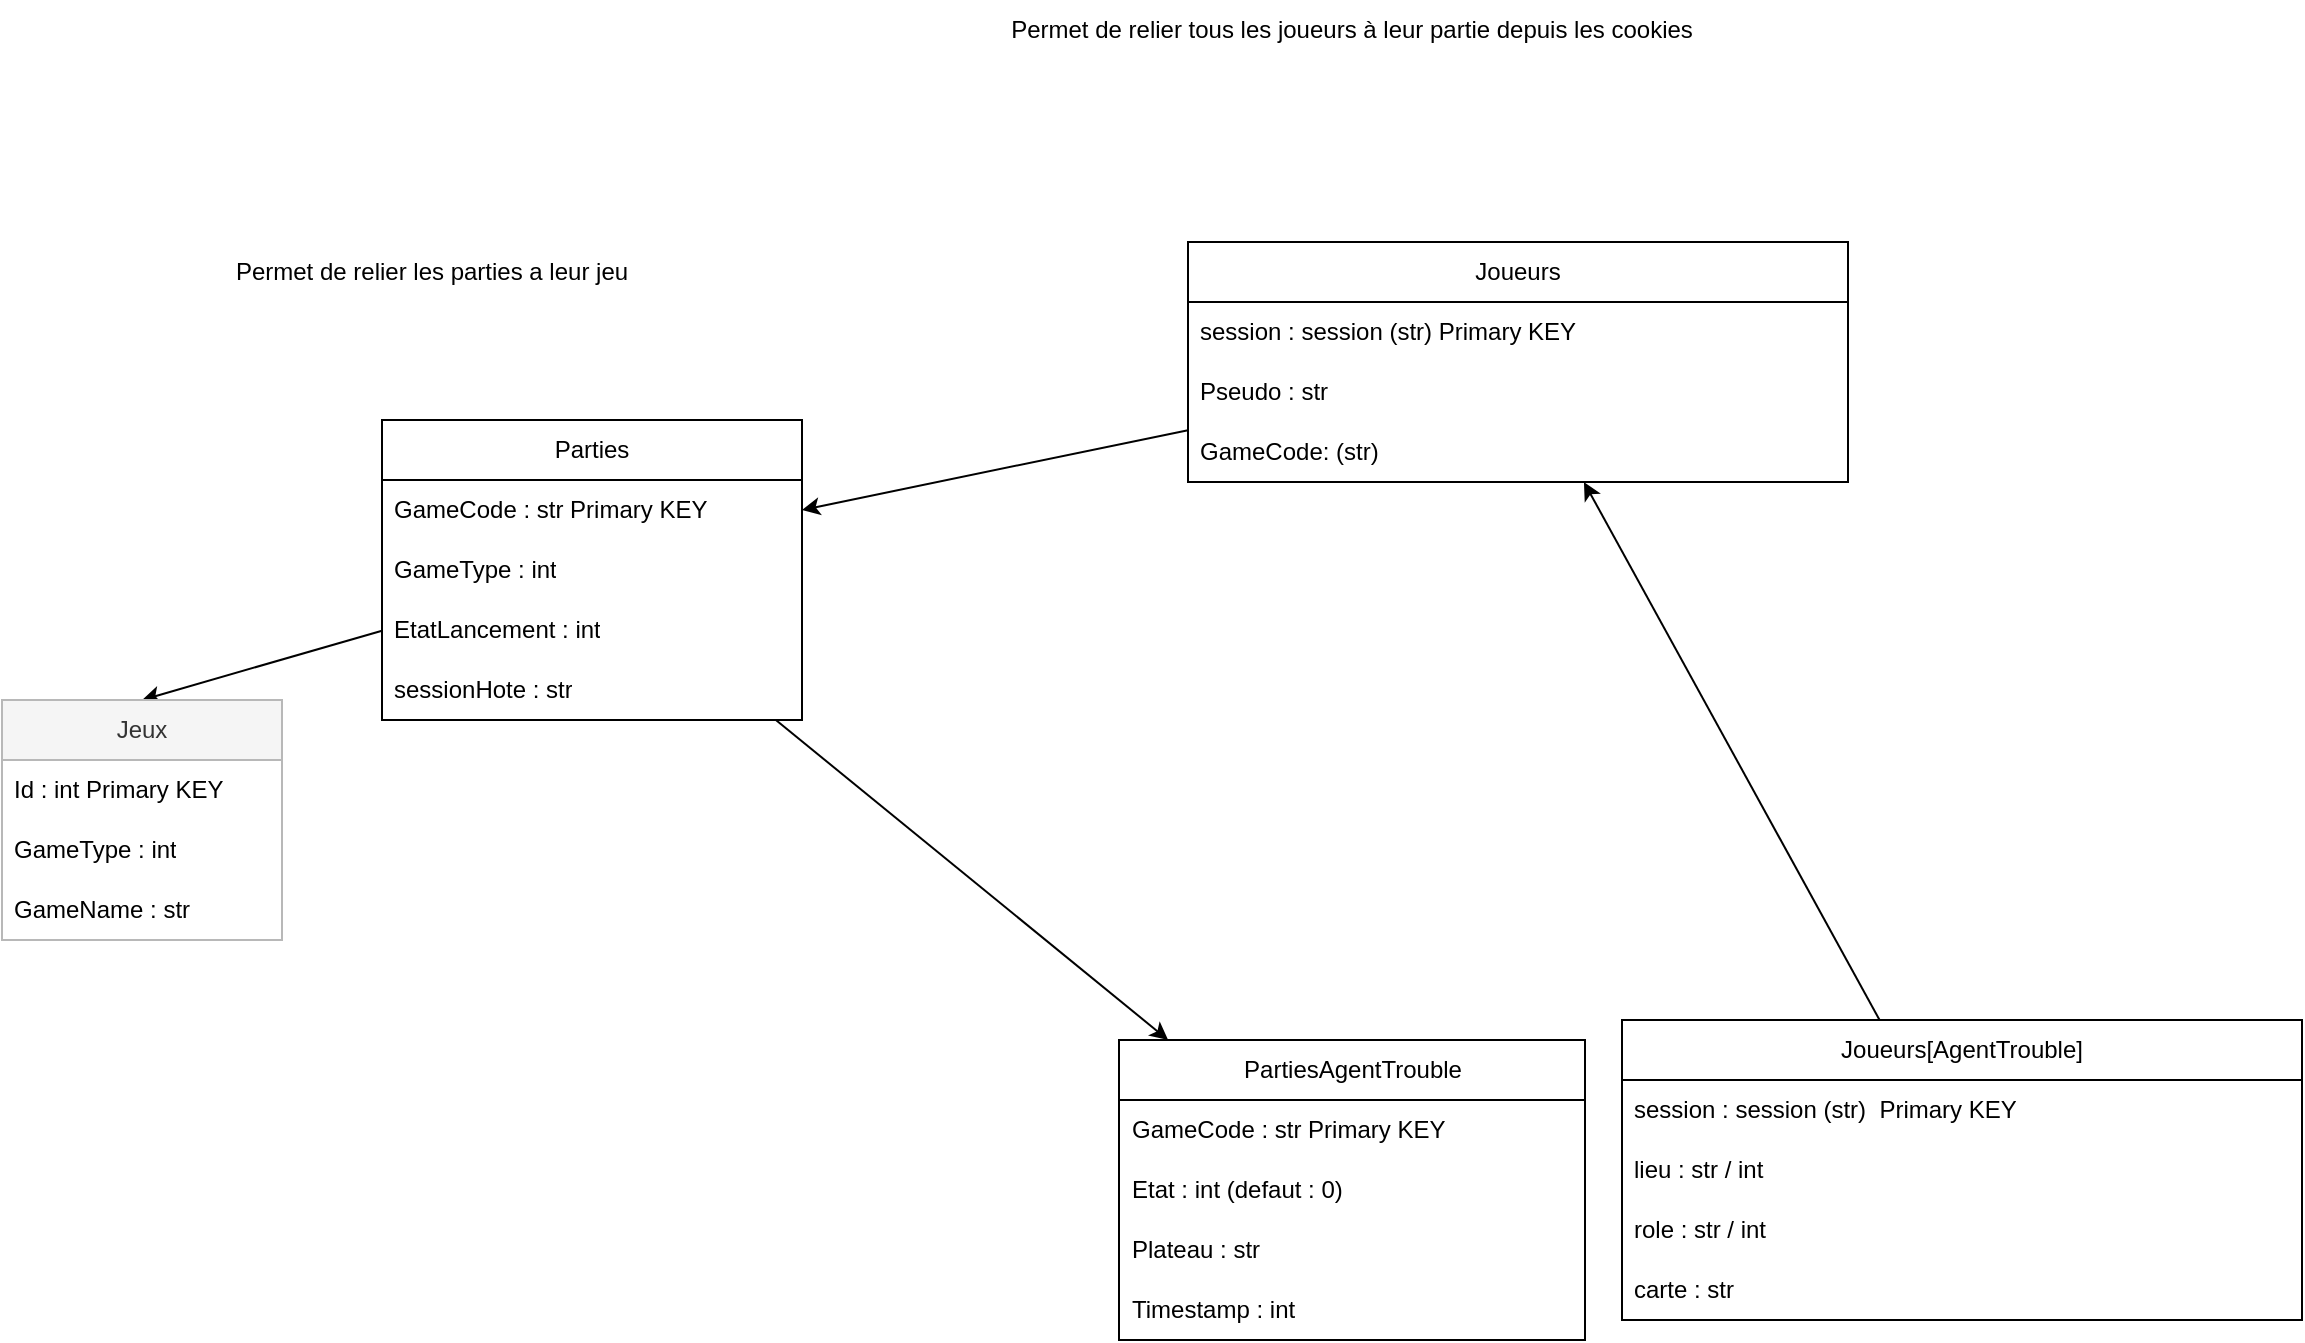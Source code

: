 <mxfile>
    <diagram id="Tv6J48aoiLz4QsXz_irJ" name="Page-1">
        <mxGraphModel dx="3156" dy="1982" grid="1" gridSize="10" guides="1" tooltips="1" connect="1" arrows="1" fold="1" page="1" pageScale="1" pageWidth="827" pageHeight="1169" math="0" shadow="0">
            <root>
                <mxCell id="0"/>
                <mxCell id="1" parent="0"/>
                <mxCell id="35" style="edgeStyle=none;html=1;entryX=0.5;entryY=0;entryDx=0;entryDy=0;" parent="1" source="26" target="30" edge="1">
                    <mxGeometry relative="1" as="geometry"/>
                </mxCell>
                <mxCell id="74" style="edgeStyle=none;html=1;" parent="1" source="26" target="36" edge="1">
                    <mxGeometry relative="1" as="geometry"/>
                </mxCell>
                <mxCell id="26" value="Parties" style="swimlane;fontStyle=0;childLayout=stackLayout;horizontal=1;startSize=30;horizontalStack=0;resizeParent=1;resizeParentMax=0;resizeLast=0;collapsible=1;marginBottom=0;whiteSpace=wrap;html=1;" parent="1" vertex="1">
                    <mxGeometry x="-830" y="-600" width="210" height="150" as="geometry"/>
                </mxCell>
                <mxCell id="28" value="GameCode : str&amp;nbsp;&lt;span style=&quot;color: rgb(0, 0, 0);&quot;&gt;Primary KEY&lt;/span&gt;" style="text;strokeColor=none;fillColor=none;align=left;verticalAlign=middle;spacingLeft=4;spacingRight=4;overflow=hidden;points=[[0,0.5],[1,0.5]];portConstraint=eastwest;rotatable=0;whiteSpace=wrap;html=1;" parent="26" vertex="1">
                    <mxGeometry y="30" width="210" height="30" as="geometry"/>
                </mxCell>
                <mxCell id="75" value="GameType : int" style="text;strokeColor=none;fillColor=none;align=left;verticalAlign=middle;spacingLeft=4;spacingRight=4;overflow=hidden;points=[[0,0.5],[1,0.5]];portConstraint=eastwest;rotatable=0;whiteSpace=wrap;html=1;" vertex="1" parent="26">
                    <mxGeometry y="60" width="210" height="30" as="geometry"/>
                </mxCell>
                <mxCell id="76" value="EtatLancement : int" style="text;strokeColor=none;fillColor=none;align=left;verticalAlign=middle;spacingLeft=4;spacingRight=4;overflow=hidden;points=[[0,0.5],[1,0.5]];portConstraint=eastwest;rotatable=0;whiteSpace=wrap;html=1;" vertex="1" parent="26">
                    <mxGeometry y="90" width="210" height="30" as="geometry"/>
                </mxCell>
                <mxCell id="29" value="sessionHote : str" style="text;strokeColor=none;fillColor=none;align=left;verticalAlign=middle;spacingLeft=4;spacingRight=4;overflow=hidden;points=[[0,0.5],[1,0.5]];portConstraint=eastwest;rotatable=0;whiteSpace=wrap;html=1;" parent="26" vertex="1">
                    <mxGeometry y="120" width="210" height="30" as="geometry"/>
                </mxCell>
                <mxCell id="30" value="Jeux" style="swimlane;fontStyle=0;childLayout=stackLayout;horizontal=1;startSize=30;horizontalStack=0;resizeParent=1;resizeParentMax=0;resizeLast=0;collapsible=1;marginBottom=0;whiteSpace=wrap;html=1;fillColor=#f5f5f5;fontColor=#333333;strokeColor=light-dark(#b8b8b8, #959595);" parent="1" vertex="1">
                    <mxGeometry x="-1020" y="-460" width="140" height="120" as="geometry"/>
                </mxCell>
                <mxCell id="31" value="Id : int&amp;nbsp;&lt;span style=&quot;color: rgb(0, 0, 0);&quot;&gt;Primary KEY&lt;/span&gt;" style="text;strokeColor=none;fillColor=none;align=left;verticalAlign=middle;spacingLeft=4;spacingRight=4;overflow=hidden;points=[[0,0.5],[1,0.5]];portConstraint=eastwest;rotatable=0;whiteSpace=wrap;html=1;" parent="30" vertex="1">
                    <mxGeometry y="30" width="140" height="30" as="geometry"/>
                </mxCell>
                <mxCell id="32" value="GameType : int" style="text;strokeColor=none;fillColor=none;align=left;verticalAlign=middle;spacingLeft=4;spacingRight=4;overflow=hidden;points=[[0,0.5],[1,0.5]];portConstraint=eastwest;rotatable=0;whiteSpace=wrap;html=1;" parent="30" vertex="1">
                    <mxGeometry y="60" width="140" height="30" as="geometry"/>
                </mxCell>
                <mxCell id="33" value="GameName : str" style="text;strokeColor=none;fillColor=none;align=left;verticalAlign=middle;spacingLeft=4;spacingRight=4;overflow=hidden;points=[[0,0.5],[1,0.5]];portConstraint=eastwest;rotatable=0;whiteSpace=wrap;html=1;" parent="30" vertex="1">
                    <mxGeometry y="90" width="140" height="30" as="geometry"/>
                </mxCell>
                <mxCell id="36" value="PartiesAgentTrouble" style="swimlane;fontStyle=0;childLayout=stackLayout;horizontal=1;startSize=30;horizontalStack=0;resizeParent=1;resizeParentMax=0;resizeLast=0;collapsible=1;marginBottom=0;whiteSpace=wrap;html=1;" parent="1" vertex="1">
                    <mxGeometry x="-461.5" y="-290" width="233" height="150" as="geometry"/>
                </mxCell>
                <mxCell id="38" value="GameCode : str&amp;nbsp;&lt;span style=&quot;color: rgb(0, 0, 0);&quot;&gt;Primary KEY&lt;/span&gt;" style="text;strokeColor=none;fillColor=none;align=left;verticalAlign=middle;spacingLeft=4;spacingRight=4;overflow=hidden;points=[[0,0.5],[1,0.5]];portConstraint=eastwest;rotatable=0;whiteSpace=wrap;html=1;" parent="36" vertex="1">
                    <mxGeometry y="30" width="233" height="30" as="geometry"/>
                </mxCell>
                <mxCell id="69" value="Etat : int (defaut : 0)" style="text;strokeColor=none;fillColor=none;align=left;verticalAlign=middle;spacingLeft=4;spacingRight=4;overflow=hidden;points=[[0,0.5],[1,0.5]];portConstraint=eastwest;rotatable=0;whiteSpace=wrap;html=1;" parent="36" vertex="1">
                    <mxGeometry y="60" width="233" height="30" as="geometry"/>
                </mxCell>
                <mxCell id="39" value="Plateau : str" style="text;strokeColor=none;fillColor=none;align=left;verticalAlign=middle;spacingLeft=4;spacingRight=4;overflow=hidden;points=[[0,0.5],[1,0.5]];portConstraint=eastwest;rotatable=0;whiteSpace=wrap;html=1;" parent="36" vertex="1">
                    <mxGeometry y="90" width="233" height="30" as="geometry"/>
                </mxCell>
                <mxCell id="68" value="Timestamp : int" style="text;strokeColor=none;fillColor=none;align=left;verticalAlign=middle;spacingLeft=4;spacingRight=4;overflow=hidden;points=[[0,0.5],[1,0.5]];portConstraint=eastwest;rotatable=0;whiteSpace=wrap;html=1;" parent="36" vertex="1">
                    <mxGeometry y="120" width="233" height="30" as="geometry"/>
                </mxCell>
                <mxCell id="73" style="edgeStyle=none;html=1;" parent="1" source="44" target="57" edge="1">
                    <mxGeometry relative="1" as="geometry"/>
                </mxCell>
                <mxCell id="44" value="Joueurs[AgentTrouble]" style="swimlane;fontStyle=0;childLayout=stackLayout;horizontal=1;startSize=30;horizontalStack=0;resizeParent=1;resizeParentMax=0;resizeLast=0;collapsible=1;marginBottom=0;whiteSpace=wrap;html=1;" parent="1" vertex="1">
                    <mxGeometry x="-210" y="-300" width="340" height="150" as="geometry"/>
                </mxCell>
                <mxCell id="72" value="session : session (str)&amp;nbsp;&amp;nbsp;&lt;span style=&quot;color: rgb(0, 0, 0);&quot;&gt;Primary KEY&lt;/span&gt;" style="text;strokeColor=none;fillColor=none;align=left;verticalAlign=middle;spacingLeft=4;spacingRight=4;overflow=hidden;points=[[0,0.5],[1,0.5]];portConstraint=eastwest;rotatable=0;whiteSpace=wrap;html=1;" parent="44" vertex="1">
                    <mxGeometry y="30" width="340" height="30" as="geometry"/>
                </mxCell>
                <mxCell id="48" value="lieu : str / int" style="text;strokeColor=none;fillColor=none;align=left;verticalAlign=middle;spacingLeft=4;spacingRight=4;overflow=hidden;points=[[0,0.5],[1,0.5]];portConstraint=eastwest;rotatable=0;whiteSpace=wrap;html=1;" parent="44" vertex="1">
                    <mxGeometry y="60" width="340" height="30" as="geometry"/>
                </mxCell>
                <mxCell id="49" value="role : str / int" style="text;strokeColor=none;fillColor=none;align=left;verticalAlign=middle;spacingLeft=4;spacingRight=4;overflow=hidden;points=[[0,0.5],[1,0.5]];portConstraint=eastwest;rotatable=0;whiteSpace=wrap;html=1;" parent="44" vertex="1">
                    <mxGeometry y="90" width="340" height="30" as="geometry"/>
                </mxCell>
                <mxCell id="47" value="carte : str" style="text;strokeColor=none;fillColor=none;align=left;verticalAlign=middle;spacingLeft=4;spacingRight=4;overflow=hidden;points=[[0,0.5],[1,0.5]];portConstraint=eastwest;rotatable=0;whiteSpace=wrap;html=1;" parent="44" vertex="1">
                    <mxGeometry y="120" width="340" height="30" as="geometry"/>
                </mxCell>
                <mxCell id="64" style="edgeStyle=none;html=1;entryX=1;entryY=0.5;entryDx=0;entryDy=0;" parent="1" source="57" edge="1">
                    <mxGeometry relative="1" as="geometry">
                        <mxPoint x="-620" y="-555" as="targetPoint"/>
                    </mxGeometry>
                </mxCell>
                <mxCell id="57" value="Joueurs" style="swimlane;fontStyle=0;childLayout=stackLayout;horizontal=1;startSize=30;horizontalStack=0;resizeParent=1;resizeParentMax=0;resizeLast=0;collapsible=1;marginBottom=0;whiteSpace=wrap;html=1;" parent="1" vertex="1">
                    <mxGeometry x="-427" y="-689" width="330" height="120" as="geometry"/>
                </mxCell>
                <mxCell id="63" value="session : session (str) Primary KEY" style="text;strokeColor=none;fillColor=none;align=left;verticalAlign=middle;spacingLeft=4;spacingRight=4;overflow=hidden;points=[[0,0.5],[1,0.5]];portConstraint=eastwest;rotatable=0;whiteSpace=wrap;html=1;" parent="57" vertex="1">
                    <mxGeometry y="30" width="330" height="30" as="geometry"/>
                </mxCell>
                <mxCell id="46" value="Pseudo : str" style="text;strokeColor=none;fillColor=none;align=left;verticalAlign=middle;spacingLeft=4;spacingRight=4;overflow=hidden;points=[[0,0.5],[1,0.5]];portConstraint=eastwest;rotatable=0;whiteSpace=wrap;html=1;" parent="57" vertex="1">
                    <mxGeometry y="60" width="330" height="30" as="geometry"/>
                </mxCell>
                <mxCell id="58" value="GameCode: (str)" style="text;strokeColor=none;fillColor=none;align=left;verticalAlign=middle;spacingLeft=4;spacingRight=4;overflow=hidden;points=[[0,0.5],[1,0.5]];portConstraint=eastwest;rotatable=0;whiteSpace=wrap;html=1;" parent="57" vertex="1">
                    <mxGeometry y="90" width="330" height="30" as="geometry"/>
                </mxCell>
                <mxCell id="65" value="Permet de relier tous les joueurs à leur partie depuis les cookies" style="text;html=1;align=center;verticalAlign=middle;whiteSpace=wrap;rounded=0;" parent="1" vertex="1">
                    <mxGeometry x="-520" y="-810" width="350" height="30" as="geometry"/>
                </mxCell>
                <mxCell id="66" value="Permet de relier les parties a leur jeu" style="text;html=1;align=center;verticalAlign=middle;whiteSpace=wrap;rounded=0;" parent="1" vertex="1">
                    <mxGeometry x="-980" y="-689" width="350" height="30" as="geometry"/>
                </mxCell>
            </root>
        </mxGraphModel>
    </diagram>
</mxfile>